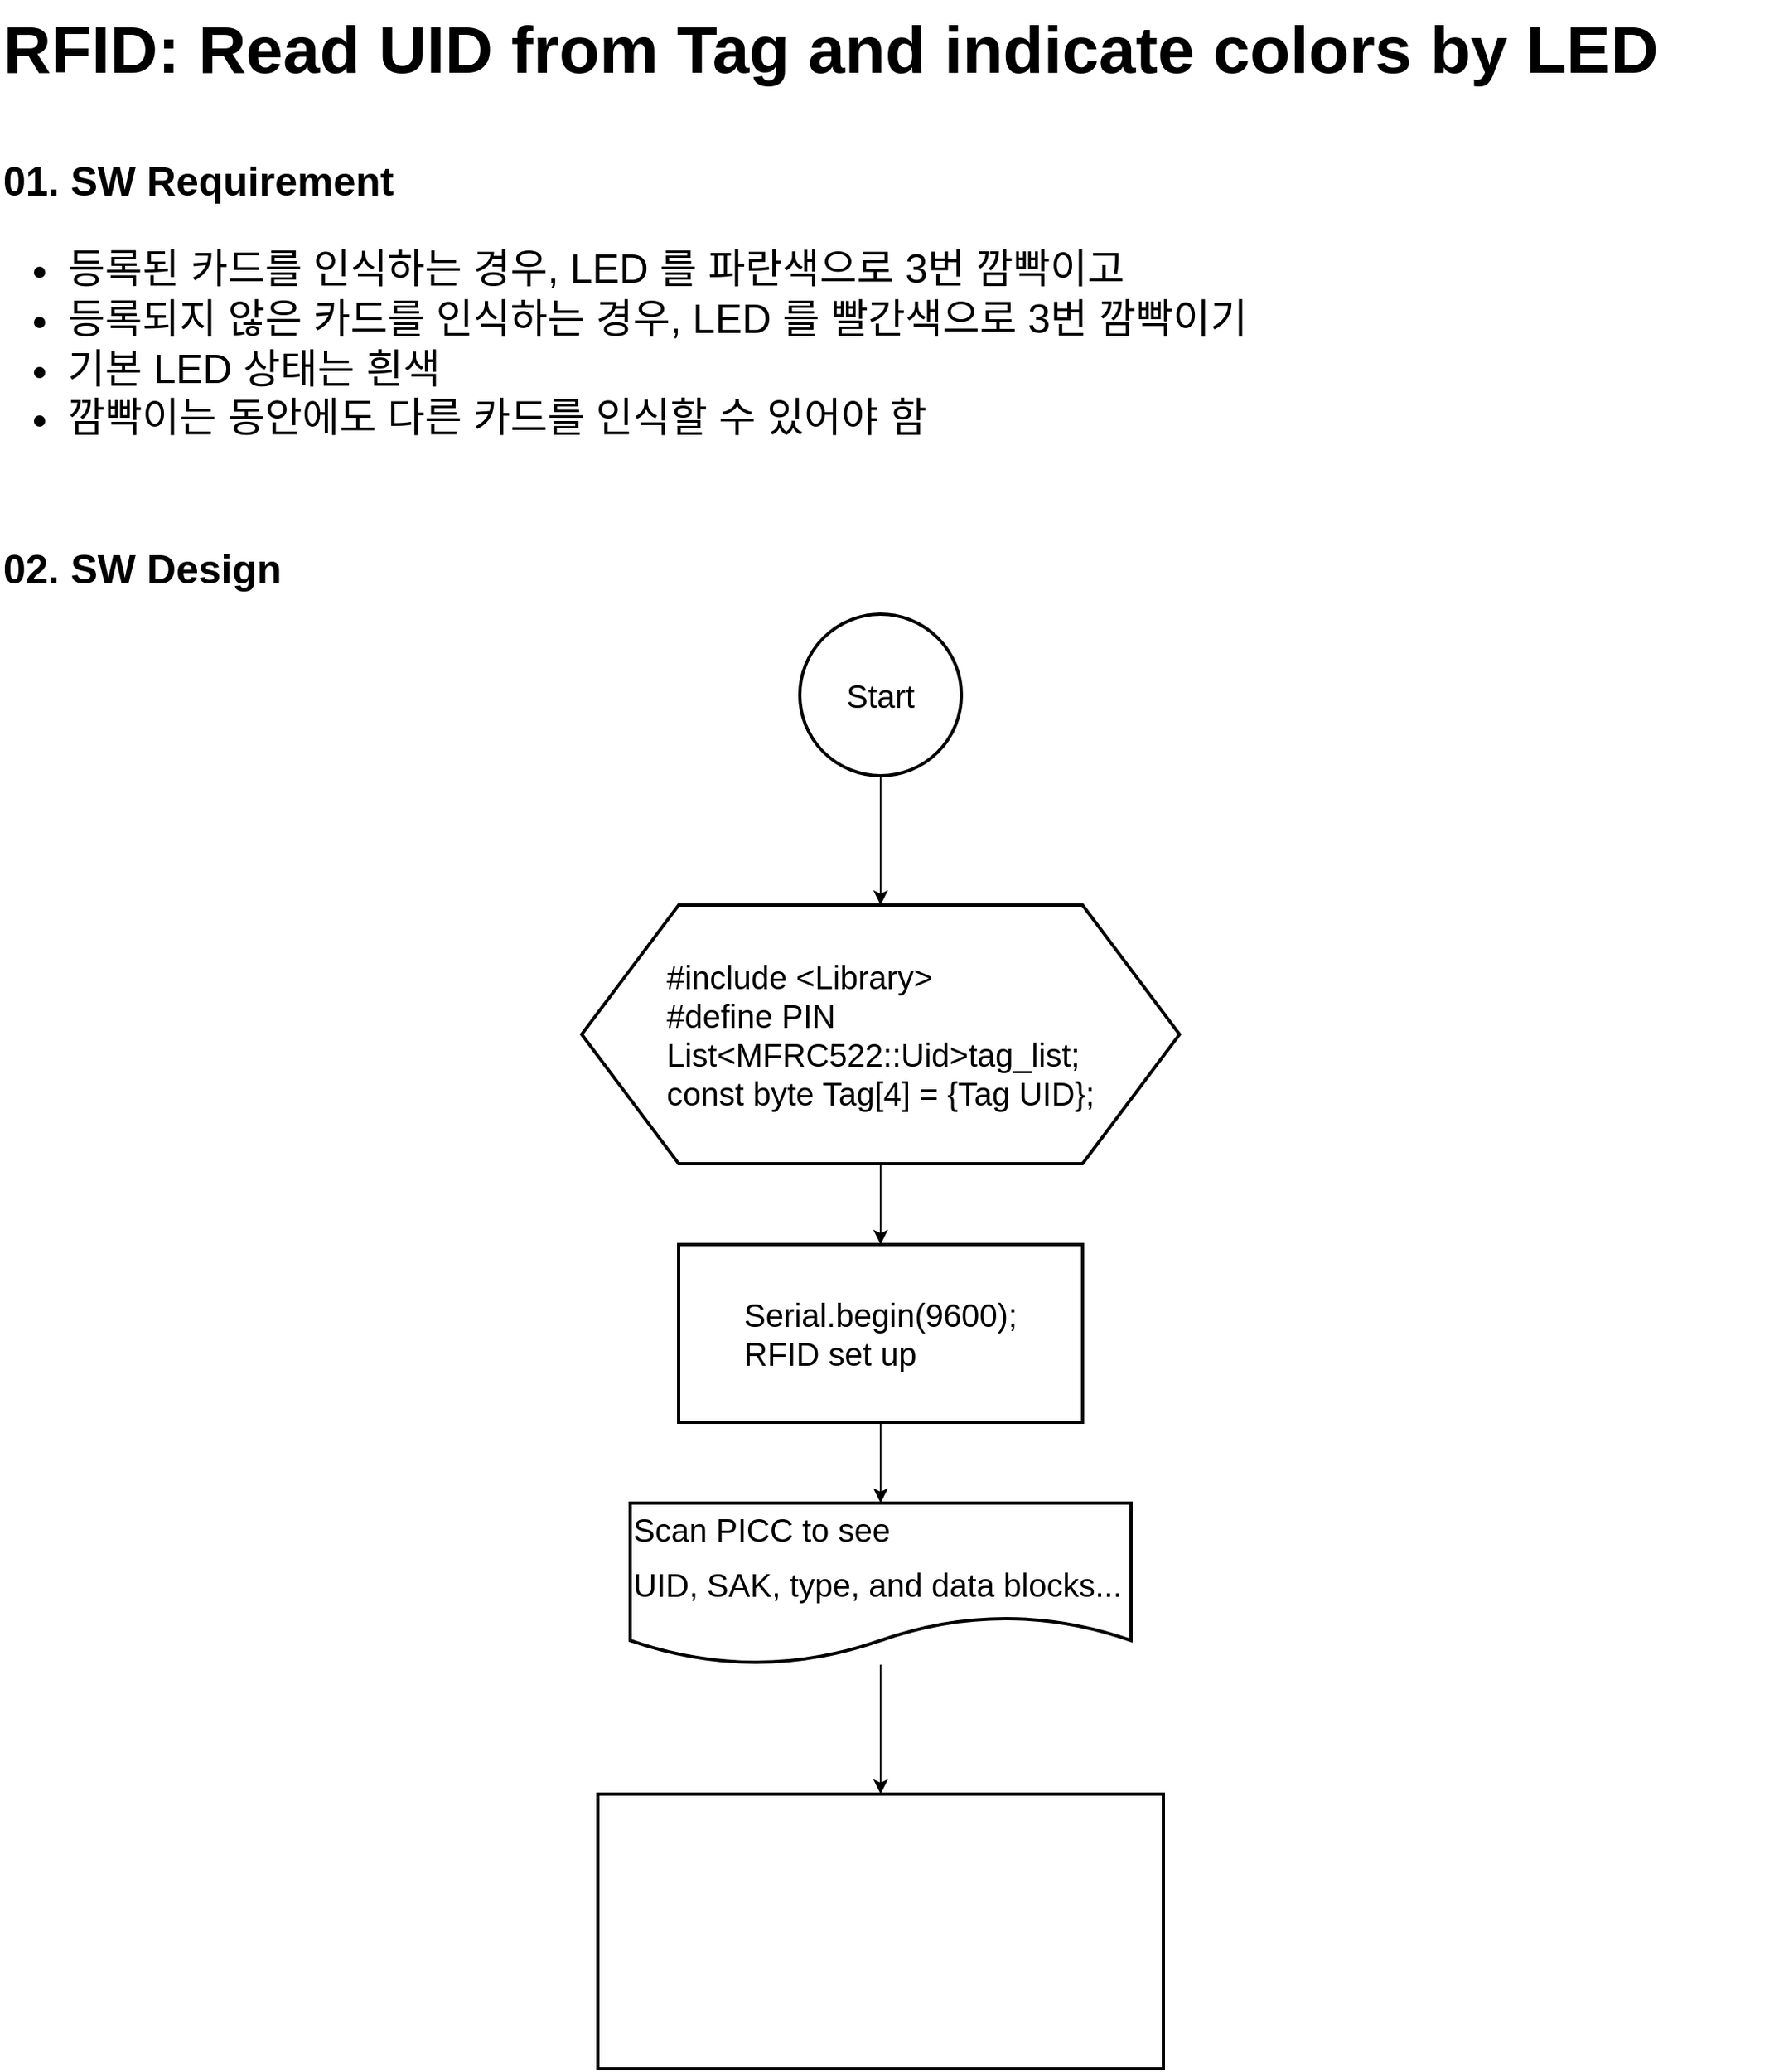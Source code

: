 <mxfile version="24.2.1" type="github">
  <diagram id="6a731a19-8d31-9384-78a2-239565b7b9f0" name="Page-1">
    <mxGraphModel dx="1420" dy="857" grid="1" gridSize="10" guides="1" tooltips="1" connect="1" arrows="1" fold="1" page="1" pageScale="1" pageWidth="1169" pageHeight="827" background="none" math="0" shadow="0">
      <root>
        <mxCell id="0" />
        <mxCell id="1" parent="0" />
        <mxCell id="Slsr_JI6GFzeZu4OSTTz-56" value="&lt;span style=&quot;font-size: 25px; font-weight: 700;&quot;&gt;01. SW Requirement&lt;br&gt;&lt;/span&gt;&lt;h1 style=&quot;margin-top: 0px;&quot;&gt;&lt;ul&gt;&lt;li&gt;&lt;span style=&quot;font-size: 25px; font-weight: 400;&quot;&gt;등록된 카드를 인식하는 경우, LED 를 파란색으로 3번 깜빡이고&lt;/span&gt;&lt;/li&gt;&lt;li&gt;&lt;span style=&quot;font-size: 25px; font-weight: 400;&quot;&gt;등록되지 않은 카드를 인식하는 경우, LED 를 빨간색으로 3번 깜빡이기&lt;/span&gt;&lt;/li&gt;&lt;li&gt;&lt;span style=&quot;font-size: 25px; font-weight: 400;&quot;&gt;기본 LED 상태는 흰색&lt;/span&gt;&lt;/li&gt;&lt;li&gt;&lt;span style=&quot;font-size: 25px; font-weight: 400;&quot;&gt;깜빡이는 동안에도 다른 카드를 인식할 수 있어야 함&lt;/span&gt;&lt;/li&gt;&lt;/ul&gt;&lt;/h1&gt;" style="text;html=1;whiteSpace=wrap;overflow=hidden;rounded=0;labelBackgroundColor=none;" vertex="1" parent="1">
          <mxGeometry x="40" y="110" width="790" height="190" as="geometry" />
        </mxCell>
        <mxCell id="Slsr_JI6GFzeZu4OSTTz-57" value="&lt;span style=&quot;font-size: 25px; font-weight: 700;&quot;&gt;02. SW Design&lt;/span&gt;" style="text;html=1;whiteSpace=wrap;overflow=hidden;rounded=0;labelBackgroundColor=none;" vertex="1" parent="1">
          <mxGeometry x="40" y="350" width="790" height="50" as="geometry" />
        </mxCell>
        <mxCell id="Slsr_JI6GFzeZu4OSTTz-58" value="&lt;h1 style=&quot;margin-top: 0px;&quot;&gt;&lt;span style=&quot;font-size: 41px;&quot;&gt;RFID: Read UID from Tag and indicate colors by LED&lt;/span&gt;&lt;/h1&gt;" style="text;html=1;whiteSpace=wrap;overflow=hidden;rounded=0;labelBackgroundColor=none;" vertex="1" parent="1">
          <mxGeometry x="40" y="20" width="1100" height="70" as="geometry" />
        </mxCell>
        <mxCell id="Slsr_JI6GFzeZu4OSTTz-62" value="" style="edgeStyle=orthogonalEdgeStyle;rounded=0;orthogonalLoop=1;jettySize=auto;html=1;labelBackgroundColor=none;fontColor=default;" edge="1" parent="1" source="Slsr_JI6GFzeZu4OSTTz-60" target="Slsr_JI6GFzeZu4OSTTz-61">
          <mxGeometry relative="1" as="geometry" />
        </mxCell>
        <mxCell id="Slsr_JI6GFzeZu4OSTTz-60" value="&lt;font style=&quot;font-size: 20px;&quot;&gt;Start&lt;/font&gt;" style="strokeWidth=2;html=1;shape=mxgraph.flowchart.start_2;whiteSpace=wrap;labelBackgroundColor=none;rounded=0;" vertex="1" parent="1">
          <mxGeometry x="535" y="400" width="100" height="100" as="geometry" />
        </mxCell>
        <mxCell id="Slsr_JI6GFzeZu4OSTTz-64" value="" style="edgeStyle=orthogonalEdgeStyle;rounded=0;orthogonalLoop=1;jettySize=auto;html=1;labelBackgroundColor=none;fontColor=default;" edge="1" parent="1" source="Slsr_JI6GFzeZu4OSTTz-61" target="Slsr_JI6GFzeZu4OSTTz-63">
          <mxGeometry relative="1" as="geometry" />
        </mxCell>
        <mxCell id="Slsr_JI6GFzeZu4OSTTz-61" value="&lt;div style=&quot;text-align: left;&quot;&gt;&lt;span style=&quot;font-size: 20px; background-color: initial;&quot;&gt;#include &amp;lt;Library&lt;/span&gt;&lt;span style=&quot;font-size: 20px; background-color: initial;&quot;&gt;&amp;gt;&lt;/span&gt;&lt;/div&gt;&lt;div style=&quot;text-align: left;&quot;&gt;&lt;font style=&quot;font-size: 20px;&quot;&gt;#define PIN&lt;br&gt;&lt;/font&gt;&lt;/div&gt;&lt;div style=&quot;text-align: left;&quot;&gt;&lt;font style=&quot;font-size: 20px;&quot;&gt;List&amp;lt;MFRC522::Uid&amp;gt;tag_list;&lt;/font&gt;&lt;/div&gt;&lt;div style=&quot;text-align: left;&quot;&gt;&lt;span style=&quot;font-size: 20px;&quot;&gt;const byte Tag[4] = {Tag UID};&lt;/span&gt;&lt;/div&gt;" style="shape=hexagon;perimeter=hexagonPerimeter2;whiteSpace=wrap;html=1;fixedSize=1;strokeWidth=2;size=60.0;labelBackgroundColor=none;rounded=0;" vertex="1" parent="1">
          <mxGeometry x="400" y="580" width="370" height="160" as="geometry" />
        </mxCell>
        <mxCell id="Slsr_JI6GFzeZu4OSTTz-66" value="" style="edgeStyle=orthogonalEdgeStyle;rounded=0;orthogonalLoop=1;jettySize=auto;html=1;" edge="1" parent="1" source="Slsr_JI6GFzeZu4OSTTz-63" target="Slsr_JI6GFzeZu4OSTTz-65">
          <mxGeometry relative="1" as="geometry" />
        </mxCell>
        <mxCell id="Slsr_JI6GFzeZu4OSTTz-63" value="&lt;div style=&quot;text-align: left;&quot;&gt;&lt;div&gt;&lt;span style=&quot;font-size: 20px;&quot;&gt;Serial.begin(9600);&lt;/span&gt;&lt;/div&gt;&lt;div&gt;&lt;span style=&quot;font-size: 20px;&quot;&gt;RFID set up&lt;/span&gt;&lt;/div&gt;&lt;/div&gt;" style="whiteSpace=wrap;html=1;strokeWidth=2;labelBackgroundColor=none;rounded=0;" vertex="1" parent="1">
          <mxGeometry x="460" y="790" width="250" height="110" as="geometry" />
        </mxCell>
        <mxCell id="Slsr_JI6GFzeZu4OSTTz-68" value="" style="edgeStyle=orthogonalEdgeStyle;rounded=0;orthogonalLoop=1;jettySize=auto;html=1;" edge="1" parent="1" source="Slsr_JI6GFzeZu4OSTTz-65" target="Slsr_JI6GFzeZu4OSTTz-67">
          <mxGeometry relative="1" as="geometry" />
        </mxCell>
        <mxCell id="Slsr_JI6GFzeZu4OSTTz-65" value="&lt;p style=&quot;background-color: rgb(255, 255, 255); line-height: 19px; white-space: pre;&quot;&gt;&lt;font face=&quot;Helvetica&quot; style=&quot;font-size: 20px;&quot;&gt;Scan PICC to see &lt;/font&gt;&lt;/p&gt;&lt;p style=&quot;background-color: rgb(255, 255, 255); line-height: 19px; white-space: pre;&quot;&gt;&lt;font face=&quot;Helvetica&quot; style=&quot;font-size: 20px;&quot;&gt;UID, SAK, type, and data blocks...&lt;/font&gt;&lt;/p&gt;" style="shape=document;whiteSpace=wrap;html=1;boundedLbl=1;strokeWidth=2;labelBackgroundColor=none;rounded=0;align=left;" vertex="1" parent="1">
          <mxGeometry x="430" y="950" width="310" height="100" as="geometry" />
        </mxCell>
        <mxCell id="Slsr_JI6GFzeZu4OSTTz-67" value="" style="whiteSpace=wrap;html=1;align=left;strokeWidth=2;labelBackgroundColor=none;rounded=0;" vertex="1" parent="1">
          <mxGeometry x="410" y="1130" width="350" height="170" as="geometry" />
        </mxCell>
      </root>
    </mxGraphModel>
  </diagram>
</mxfile>

